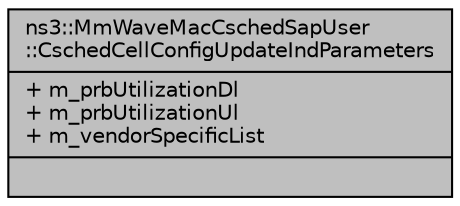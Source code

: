 digraph "ns3::MmWaveMacCschedSapUser::CschedCellConfigUpdateIndParameters"
{
  edge [fontname="Helvetica",fontsize="10",labelfontname="Helvetica",labelfontsize="10"];
  node [fontname="Helvetica",fontsize="10",shape=record];
  Node1 [label="{ns3::MmWaveMacCschedSapUser\l::CschedCellConfigUpdateIndParameters\n|+ m_prbUtilizationDl\l+ m_prbUtilizationUl\l+ m_vendorSpecificList\l|}",height=0.2,width=0.4,color="black", fillcolor="grey75", style="filled", fontcolor="black"];
}
